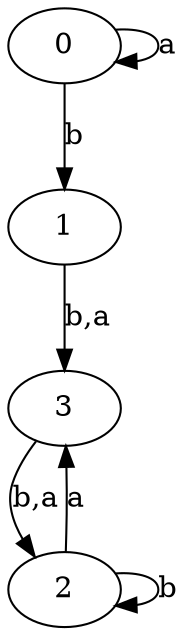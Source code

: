 digraph {
 ranksep=0.5;
 d2tdocpreamble = "\usetikzlibrary{automata}";
 d2tfigpreamble = "\tikzstyle{every state}= [ draw=blue!50,very thick,fill=blue!20]  \tikzstyle{auto}= [fill=white]";
 node [style="state"];
 edge [lblstyle="auto",topath="bend right", len=4  ]
  "0" [label="0",];
  "1" [label="1",style = "state, initial"];
  "2" [label="2",];
  "3" [label="3",style = "state, accepting"];
  "0" -> "0" [label="a",topath="loop above"];
  "0" -> "1" [label="b"];
  "1" -> "3" [label="b,a"];
  "2" -> "2" [label="b",topath="loop above"];
  "2" -> "3" [label="a"];
  "3" -> "2" [label="b,a"];
}